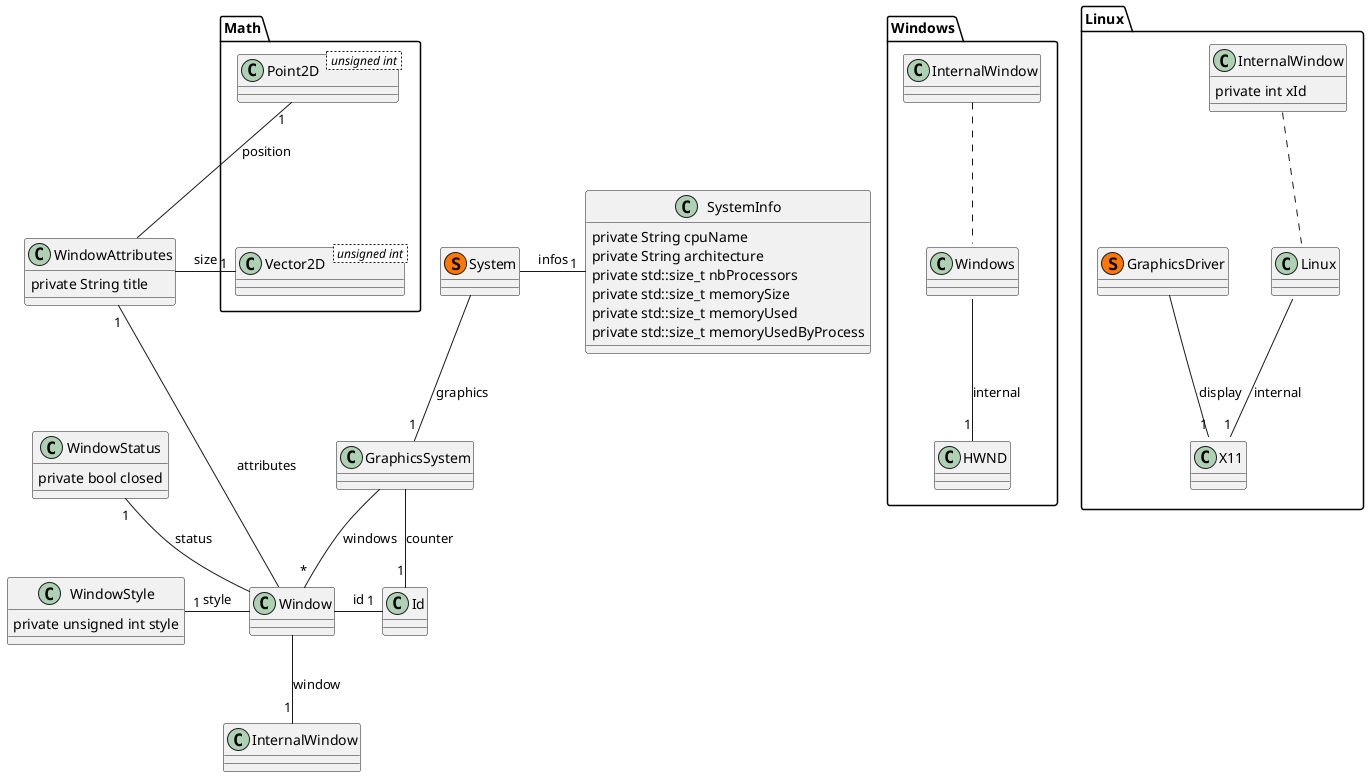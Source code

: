 @startuml
    class System << (S, #FF7700) >> {
    }
    class GraphicsSystem {
    }
    class SystemInfo {
        private String cpuName
        private String architecture
        private std::size_t nbProcessors
        private std::size_t memorySize
        private std::size_t memoryUsed
        private std::size_t memoryUsedByProcess
    }
    class Window {
    }
    class WindowAttributes {
        private String title
    }
    class WindowStatus {
        private bool closed
    }
    class WindowStyle {
        private unsigned int style
    }
    System -right- "1" SystemInfo : infos
    System -down- "1" GraphicsSystem : graphics
    GraphicsSystem -right- "1" Id : counter
    GraphicsSystem -down- "*" Window : windows
    Window -right- "1" Id : id
    Window -down- "1" InternalWindow : window
    Window -left- "1" WindowAttributes : attributes
    Window -left- "1" WindowStatus : status
    Window -left- "1" WindowStyle : style
    WindowStyle -up[hidden]- WindowStatus
    WindowStatus -up[hidden]- WindowAttributes
    package Math {
        class Point2D < unsigned int > {
        }
        class Vector2D < unsigned int > {
        }
        WindowAttributes --left- "1" Point2D : position
        WindowAttributes --left- "1" Vector2D : size
        Point2D -down[hidden]- Vector2D
    }
    package Windows {
        class InternalWindow {
        }
        Windows::InternalWindow -down- "1" HWND : internal
        InternalWindow .down. Windows::InternalWindow
    }
    package Linux {
        class InternalWindow {
            private int xId
        }
        class GraphicsDriver << (S, #FF7700) >> {
        }
        GraphicsDriver -down- "1" X11::Display : display
        Linux::InternalWindow -down- "1" X11::Window : internal
        InternalWindow .down. Linux::InternalWindow
    }
@enduml
